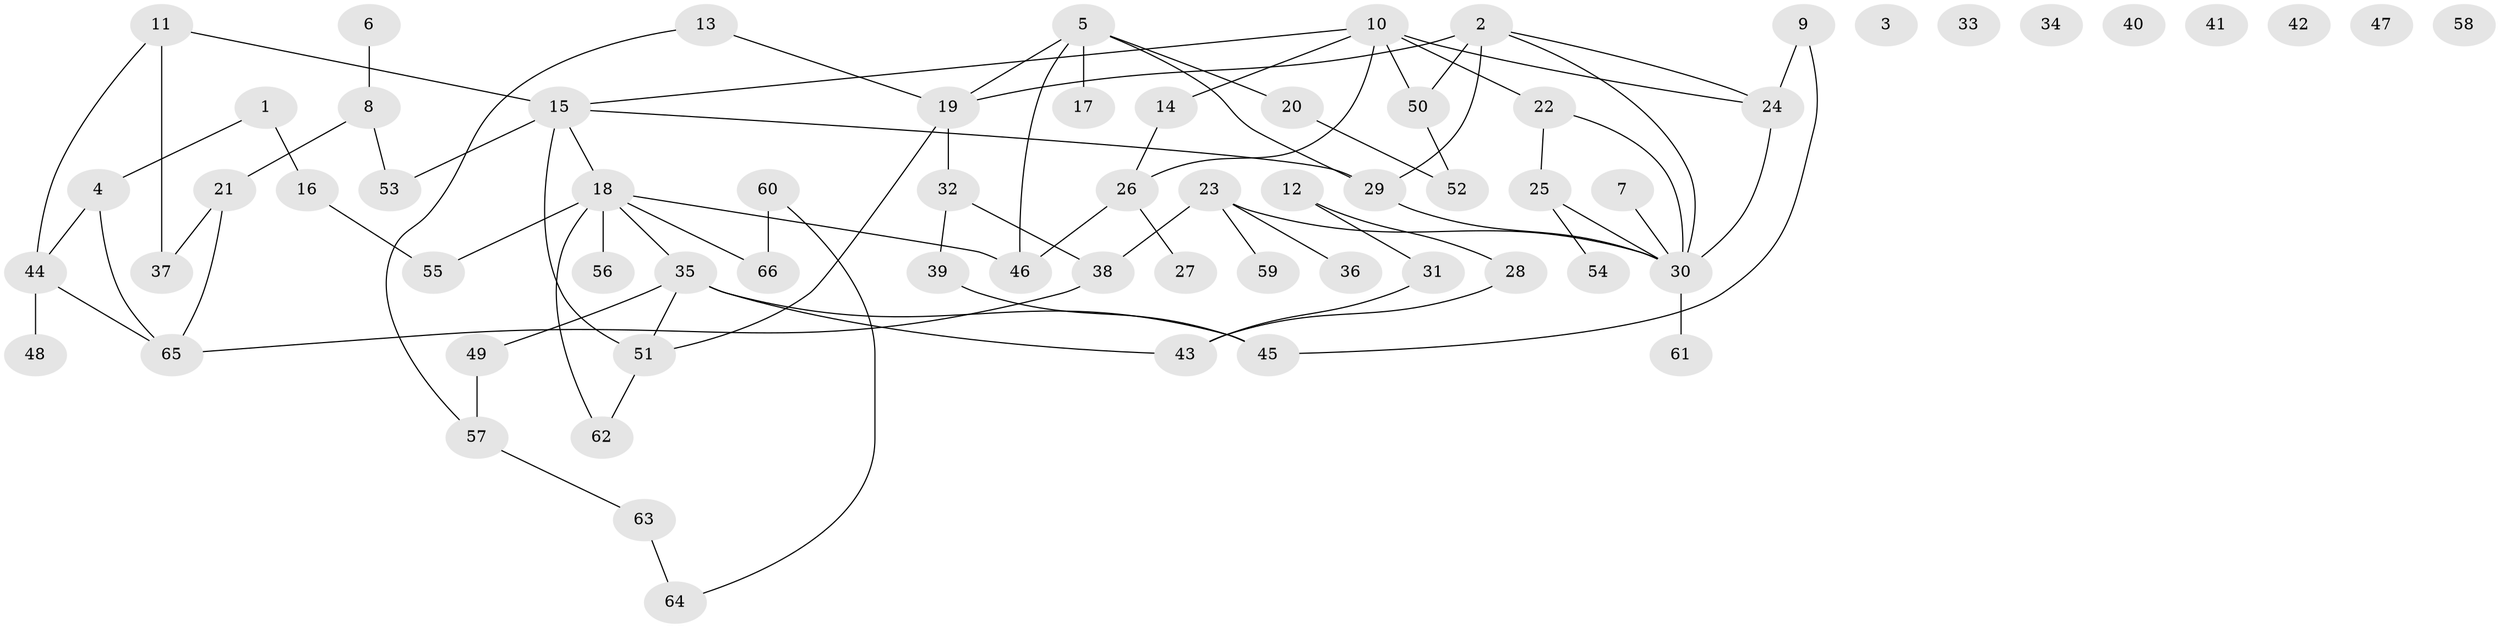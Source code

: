 // coarse degree distribution, {0: 0.24242424242424243, 1: 0.3333333333333333, 5: 0.06060606060606061, 3: 0.18181818181818182, 4: 0.06060606060606061, 2: 0.06060606060606061, 8: 0.030303030303030304, 9: 0.030303030303030304}
// Generated by graph-tools (version 1.1) at 2025/43/03/04/25 21:43:21]
// undirected, 66 vertices, 82 edges
graph export_dot {
graph [start="1"]
  node [color=gray90,style=filled];
  1;
  2;
  3;
  4;
  5;
  6;
  7;
  8;
  9;
  10;
  11;
  12;
  13;
  14;
  15;
  16;
  17;
  18;
  19;
  20;
  21;
  22;
  23;
  24;
  25;
  26;
  27;
  28;
  29;
  30;
  31;
  32;
  33;
  34;
  35;
  36;
  37;
  38;
  39;
  40;
  41;
  42;
  43;
  44;
  45;
  46;
  47;
  48;
  49;
  50;
  51;
  52;
  53;
  54;
  55;
  56;
  57;
  58;
  59;
  60;
  61;
  62;
  63;
  64;
  65;
  66;
  1 -- 4;
  1 -- 16;
  2 -- 19;
  2 -- 24;
  2 -- 29;
  2 -- 30;
  2 -- 50;
  4 -- 44;
  4 -- 65;
  5 -- 17;
  5 -- 19;
  5 -- 20;
  5 -- 29;
  5 -- 46;
  6 -- 8;
  7 -- 30;
  8 -- 21;
  8 -- 53;
  9 -- 24;
  9 -- 45;
  10 -- 14;
  10 -- 15;
  10 -- 22;
  10 -- 24;
  10 -- 26;
  10 -- 50;
  11 -- 15;
  11 -- 37;
  11 -- 44;
  12 -- 28;
  12 -- 31;
  13 -- 19;
  13 -- 57;
  14 -- 26;
  15 -- 18;
  15 -- 29;
  15 -- 51;
  15 -- 53;
  16 -- 55;
  18 -- 35;
  18 -- 46;
  18 -- 55;
  18 -- 56;
  18 -- 62;
  18 -- 66;
  19 -- 32;
  19 -- 51;
  20 -- 52;
  21 -- 37;
  21 -- 65;
  22 -- 25;
  22 -- 30;
  23 -- 30;
  23 -- 36;
  23 -- 38;
  23 -- 59;
  24 -- 30;
  25 -- 30;
  25 -- 54;
  26 -- 27;
  26 -- 46;
  28 -- 43;
  29 -- 30;
  30 -- 61;
  31 -- 43;
  32 -- 38;
  32 -- 39;
  35 -- 43;
  35 -- 45;
  35 -- 49;
  35 -- 51;
  38 -- 65;
  39 -- 45;
  44 -- 48;
  44 -- 65;
  49 -- 57;
  50 -- 52;
  51 -- 62;
  57 -- 63;
  60 -- 64;
  60 -- 66;
  63 -- 64;
}
